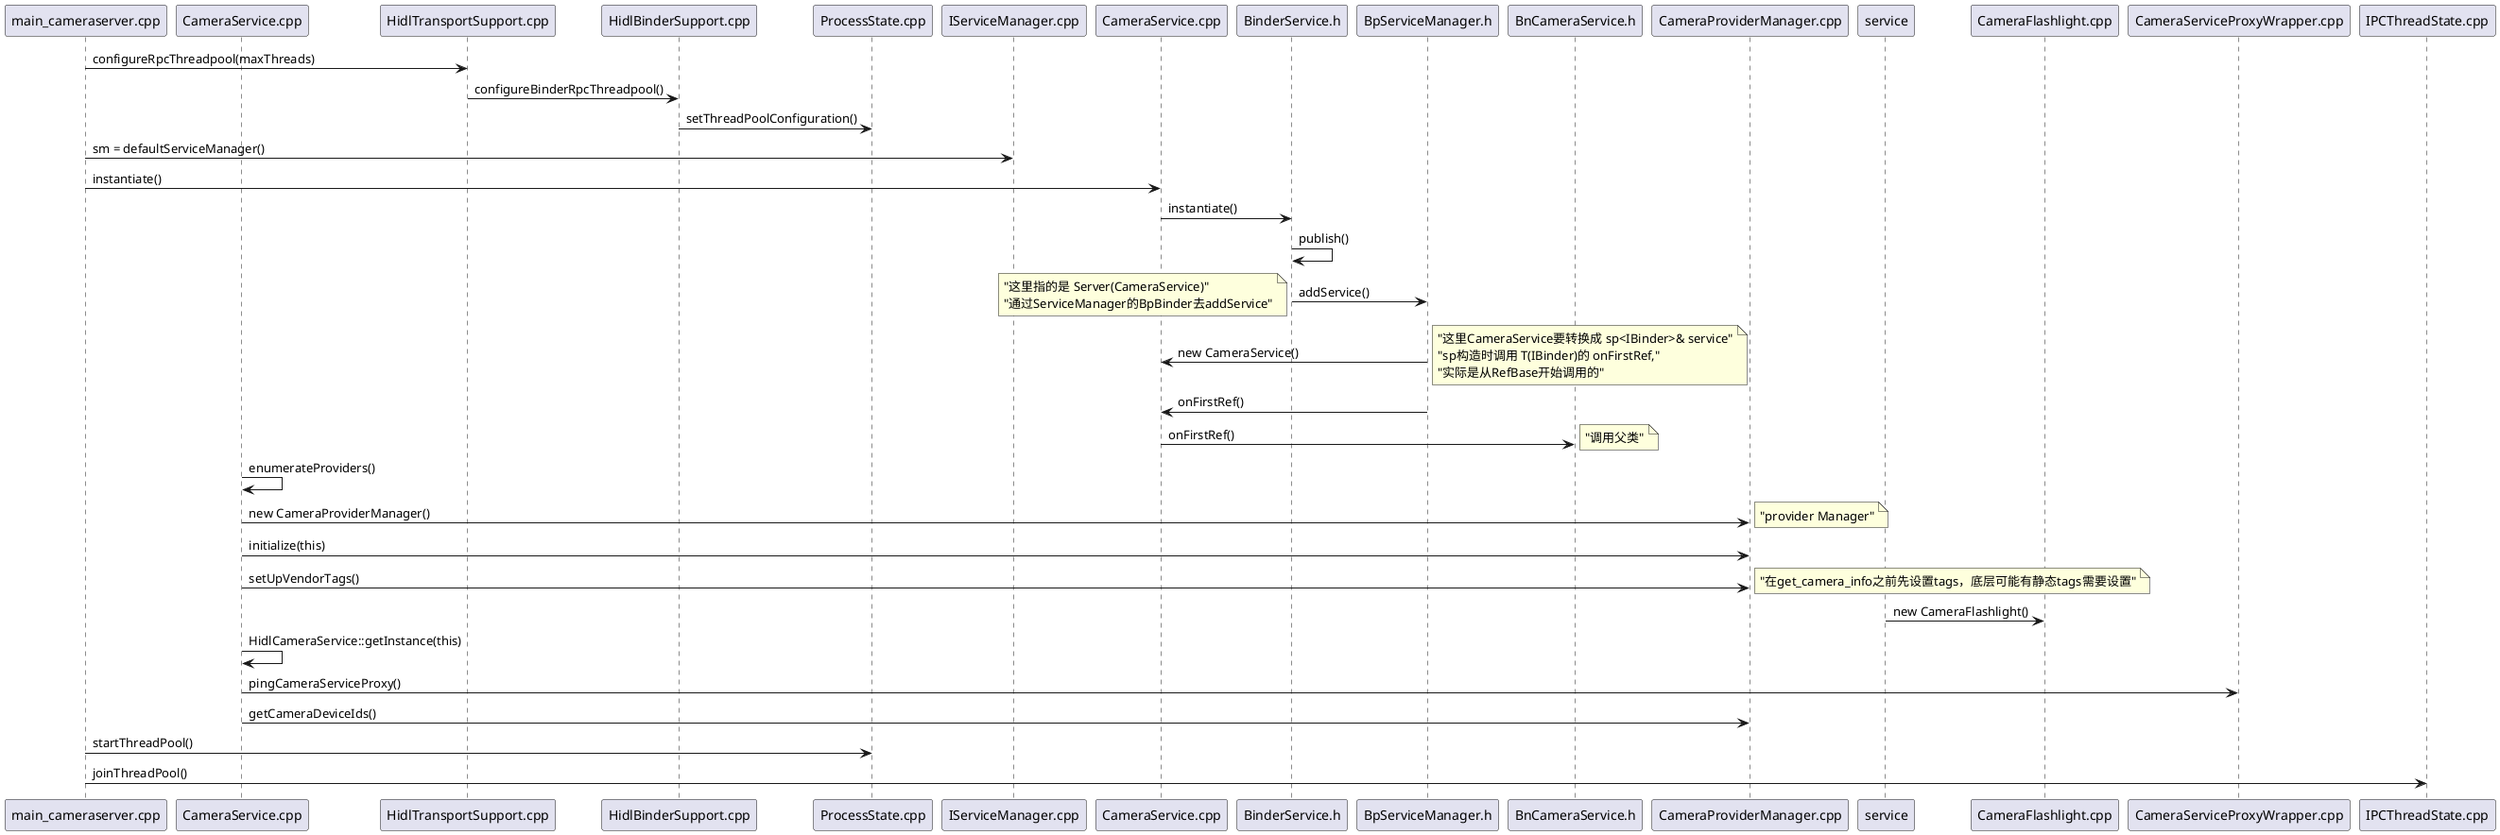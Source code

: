 @startuml CameraHardwareSquence

participant main_cameraserver.cpp as main
participant CameraService.cpp as Service



main -> HidlTransportSupport.cpp : configureRpcThreadpool(maxThreads)
HidlTransportSupport.cpp -> HidlBinderSupport.cpp : configureBinderRpcThreadpool()
HidlBinderSupport.cpp -> ProcessState.cpp : setThreadPoolConfiguration()
main -> IServiceManager.cpp : sm = defaultServiceManager()
main -> CameraService.cpp : instantiate()



    CameraService.cpp -> BinderService.h : instantiate()
    BinderService.h -> BinderService.h : publish()
    BinderService.h -> BpServiceManager.h : addService()
    note left
    "这里指的是 Server(CameraService)"
    "通过ServiceManager的BpBinder去addService"
    end note
        BpServiceManager.h -> CameraService.cpp : new CameraService()
        note right
        "这里CameraService要转换成 sp<IBinder>& service"
        "sp构造时调用 T(IBinder)的 onFirstRef,"
        "实际是从RefBase开始调用的"
        end note
        BpServiceManager.h -> CameraService.cpp : onFirstRef()
            CameraService.cpp -> BnCameraService.h : onFirstRef()
            note right
            "调用父类"
            end note
            Service -> Service : enumerateProviders()
                Service -> CameraProviderManager.cpp : new CameraProviderManager()
                note right
                "provider Manager"
                end note
                Service -> CameraProviderManager.cpp : initialize(this)
                    
                Service -> CameraProviderManager.cpp : setUpVendorTags()
                note right
                "在get_camera_info之前先设置tags，底层可能有静态tags需要设置"
                end note
                service -> CameraFlashlight.cpp : new CameraFlashlight()

            Service -> Service : HidlCameraService::getInstance(this)
            Service -> CameraServiceProxyWrapper.cpp : pingCameraServiceProxy()
            Service -> CameraProviderManager.cpp : getCameraDeviceIds()




main -> ProcessState.cpp : startThreadPool()
main -> IPCThreadState.cpp : joinThreadPool()




@enduml